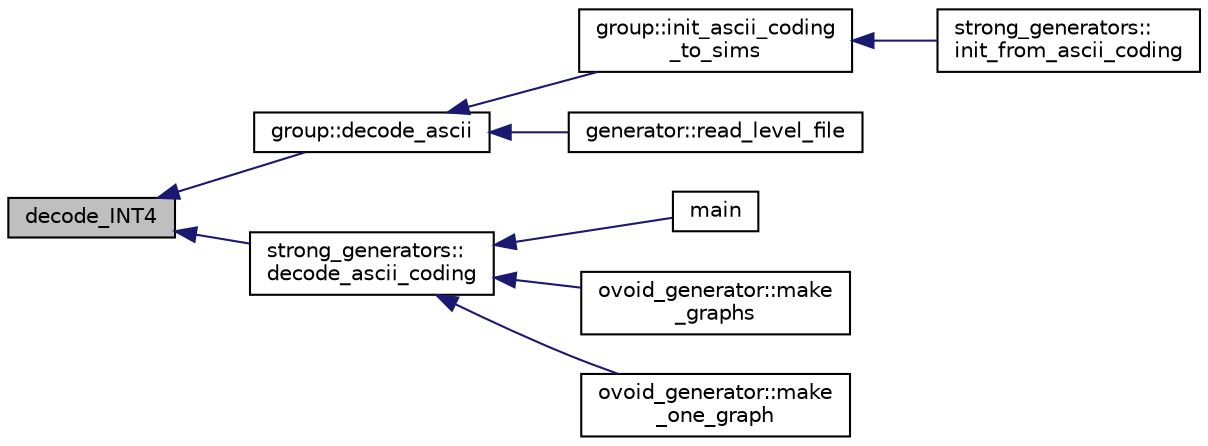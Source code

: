 digraph "decode_INT4"
{
  edge [fontname="Helvetica",fontsize="10",labelfontname="Helvetica",labelfontsize="10"];
  node [fontname="Helvetica",fontsize="10",shape=record];
  rankdir="LR";
  Node867 [label="decode_INT4",height=0.2,width=0.4,color="black", fillcolor="grey75", style="filled", fontcolor="black"];
  Node867 -> Node868 [dir="back",color="midnightblue",fontsize="10",style="solid",fontname="Helvetica"];
  Node868 [label="group::decode_ascii",height=0.2,width=0.4,color="black", fillcolor="white", style="filled",URL="$d1/db7/classgroup.html#aaf998199131855804b53c8fc917a187f"];
  Node868 -> Node869 [dir="back",color="midnightblue",fontsize="10",style="solid",fontname="Helvetica"];
  Node869 [label="group::init_ascii_coding\l_to_sims",height=0.2,width=0.4,color="black", fillcolor="white", style="filled",URL="$d1/db7/classgroup.html#ac868c381717192f1a8f0ece1158a3cb5"];
  Node869 -> Node870 [dir="back",color="midnightblue",fontsize="10",style="solid",fontname="Helvetica"];
  Node870 [label="strong_generators::\linit_from_ascii_coding",height=0.2,width=0.4,color="black", fillcolor="white", style="filled",URL="$dc/d09/classstrong__generators.html#affe2c3088c70cdb7b5b67b5d9a6b5375"];
  Node868 -> Node871 [dir="back",color="midnightblue",fontsize="10",style="solid",fontname="Helvetica"];
  Node871 [label="generator::read_level_file",height=0.2,width=0.4,color="black", fillcolor="white", style="filled",URL="$d7/d73/classgenerator.html#a2f706a252cb52357a8c214972a50c994"];
  Node867 -> Node872 [dir="back",color="midnightblue",fontsize="10",style="solid",fontname="Helvetica"];
  Node872 [label="strong_generators::\ldecode_ascii_coding",height=0.2,width=0.4,color="black", fillcolor="white", style="filled",URL="$dc/d09/classstrong__generators.html#a5e609ccd692b77119281889456326701"];
  Node872 -> Node873 [dir="back",color="midnightblue",fontsize="10",style="solid",fontname="Helvetica"];
  Node873 [label="main",height=0.2,width=0.4,color="black", fillcolor="white", style="filled",URL="$df/de7/ovoid_2ovoid_8_c.html#a217dbf8b442f20279ea00b898af96f52"];
  Node872 -> Node874 [dir="back",color="midnightblue",fontsize="10",style="solid",fontname="Helvetica"];
  Node874 [label="ovoid_generator::make\l_graphs",height=0.2,width=0.4,color="black", fillcolor="white", style="filled",URL="$d3/daf/classovoid__generator.html#ad231178badc9e58ed4a0d61f6f7adabc"];
  Node872 -> Node875 [dir="back",color="midnightblue",fontsize="10",style="solid",fontname="Helvetica"];
  Node875 [label="ovoid_generator::make\l_one_graph",height=0.2,width=0.4,color="black", fillcolor="white", style="filled",URL="$d3/daf/classovoid__generator.html#a2954bc30f73d246408d8907307e18a42"];
}
